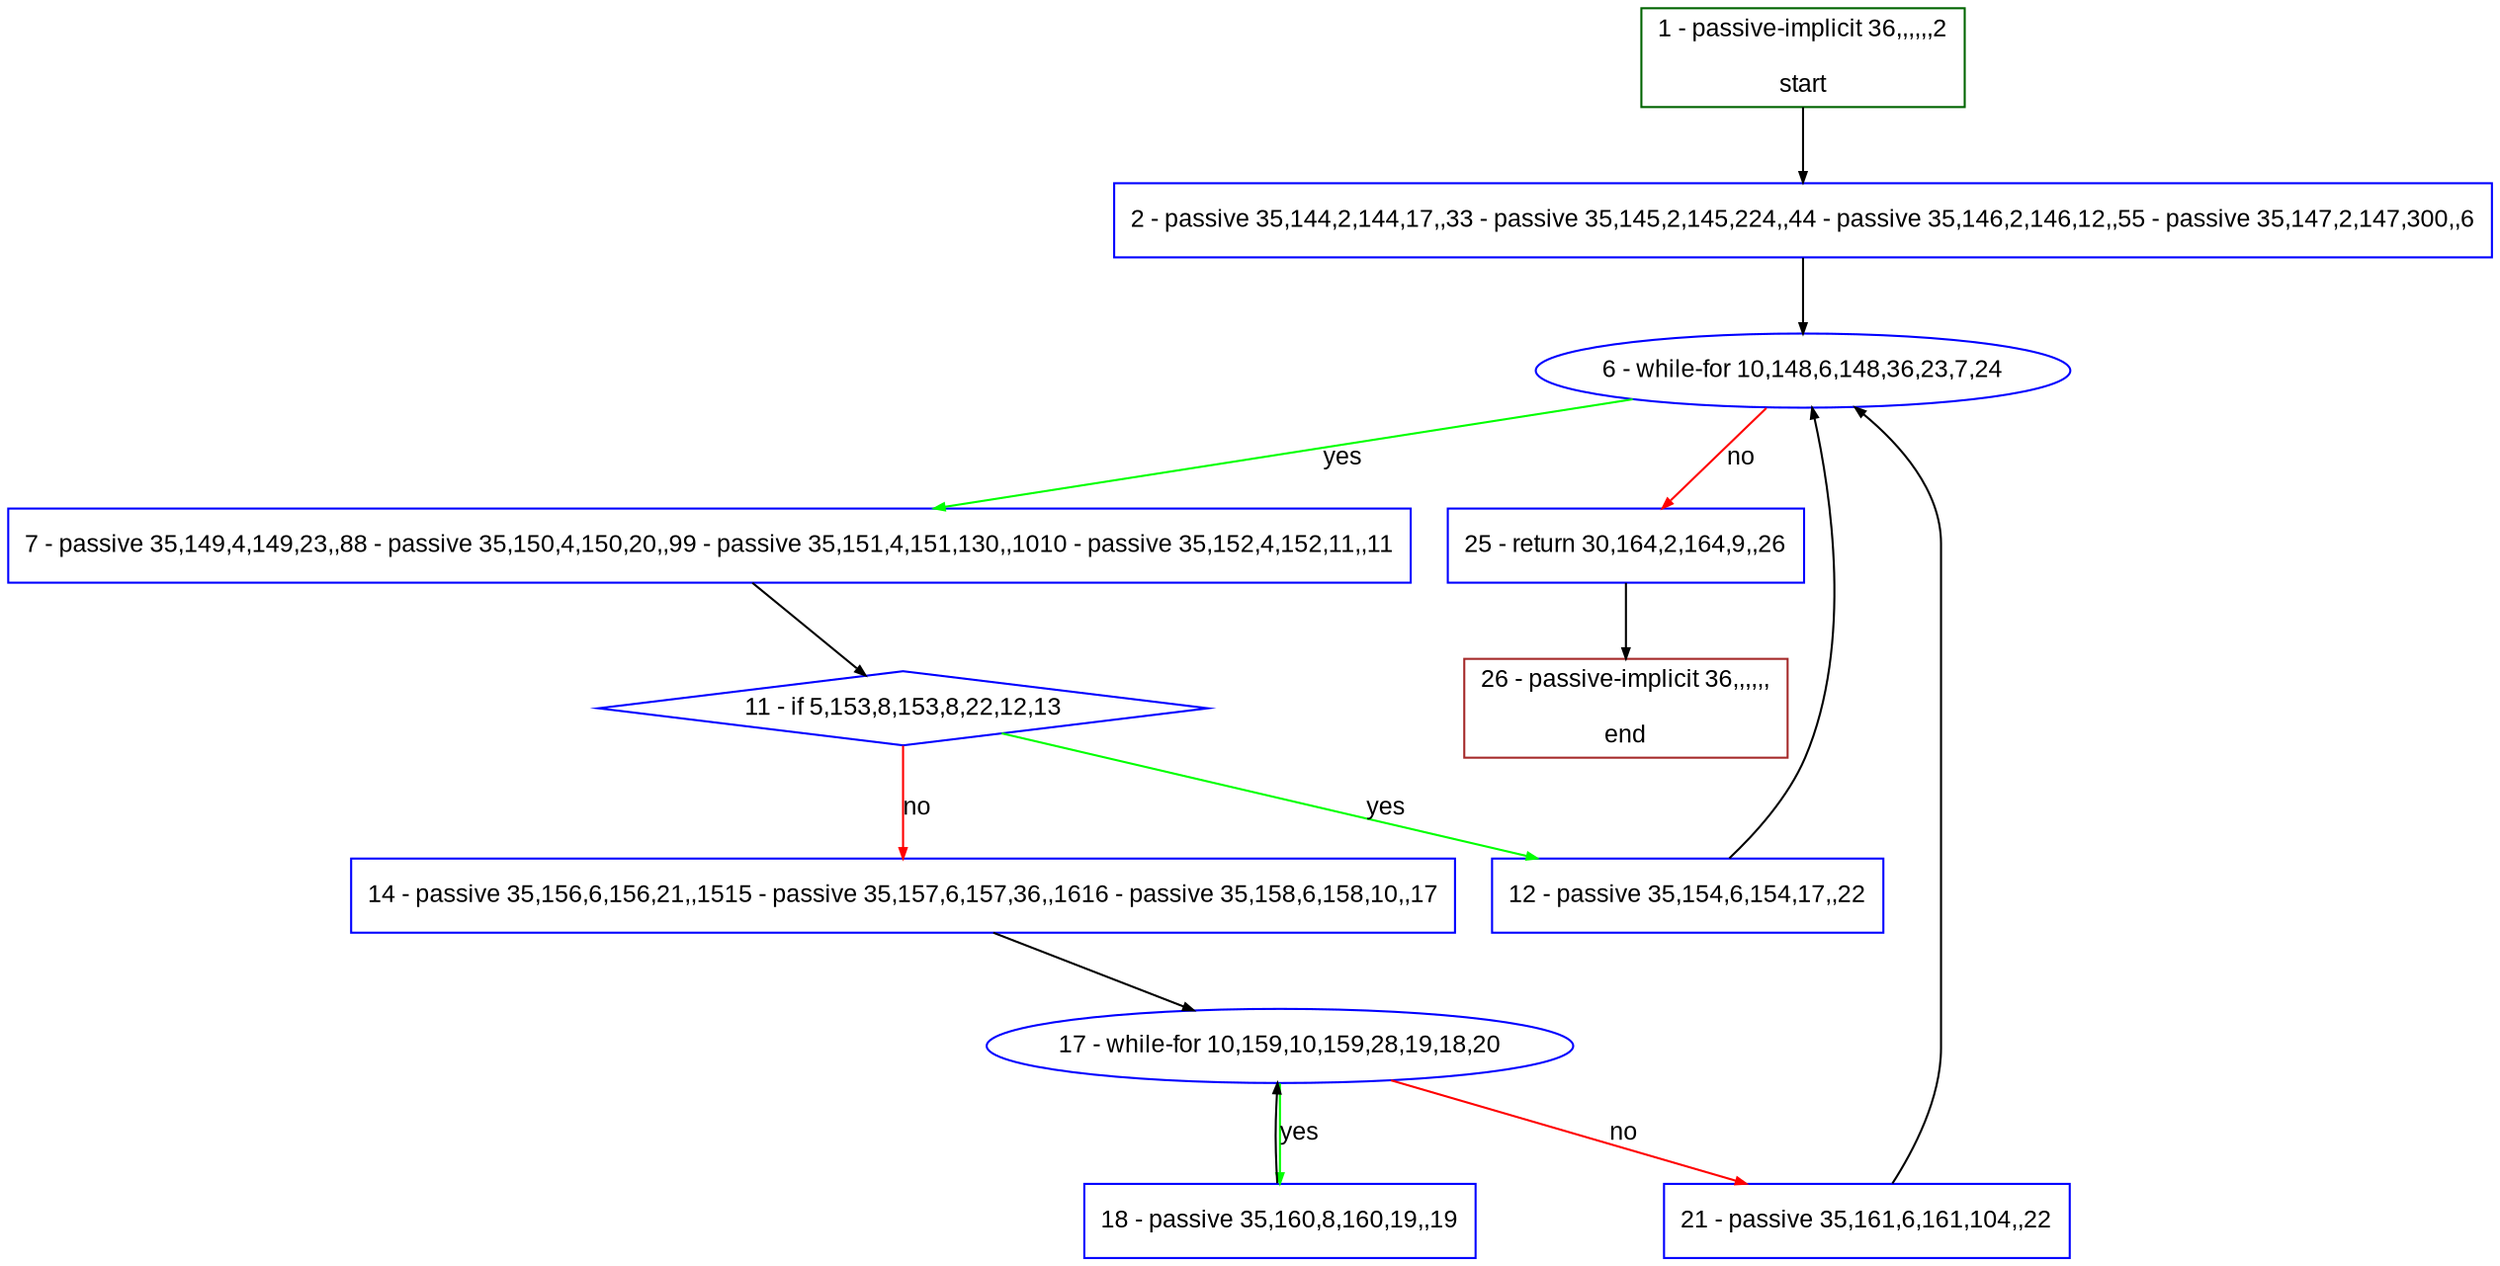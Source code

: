 digraph "" {
  graph [pack="true", label="", fontsize="12", packmode="clust", fontname="Arial", fillcolor="#FFFFCC", bgcolor="white", style="rounded,filled", compound="true"];
  node [node_initialized="no", label="", color="grey", fontsize="12", fillcolor="white", fontname="Arial", style="filled", shape="rectangle", compound="true", fixedsize="false"];
  edge [fontcolor="black", arrowhead="normal", arrowtail="none", arrowsize="0.5", ltail="", label="", color="black", fontsize="12", lhead="", fontname="Arial", dir="forward", compound="true"];
  __N1 [label="2 - passive 35,144,2,144,17,,33 - passive 35,145,2,145,224,,44 - passive 35,146,2,146,12,,55 - passive 35,147,2,147,300,,6", color="#0000ff", fillcolor="#ffffff", style="filled", shape="box"];
  __N2 [label="1 - passive-implicit 36,,,,,,2\n\nstart", color="#006400", fillcolor="#ffffff", style="filled", shape="box"];
  __N3 [label="6 - while-for 10,148,6,148,36,23,7,24", color="#0000ff", fillcolor="#ffffff", style="filled", shape="oval"];
  __N4 [label="7 - passive 35,149,4,149,23,,88 - passive 35,150,4,150,20,,99 - passive 35,151,4,151,130,,1010 - passive 35,152,4,152,11,,11", color="#0000ff", fillcolor="#ffffff", style="filled", shape="box"];
  __N5 [label="25 - return 30,164,2,164,9,,26", color="#0000ff", fillcolor="#ffffff", style="filled", shape="box"];
  __N6 [label="11 - if 5,153,8,153,8,22,12,13", color="#0000ff", fillcolor="#ffffff", style="filled", shape="diamond"];
  __N7 [label="12 - passive 35,154,6,154,17,,22", color="#0000ff", fillcolor="#ffffff", style="filled", shape="box"];
  __N8 [label="14 - passive 35,156,6,156,21,,1515 - passive 35,157,6,157,36,,1616 - passive 35,158,6,158,10,,17", color="#0000ff", fillcolor="#ffffff", style="filled", shape="box"];
  __N9 [label="17 - while-for 10,159,10,159,28,19,18,20", color="#0000ff", fillcolor="#ffffff", style="filled", shape="oval"];
  __N10 [label="18 - passive 35,160,8,160,19,,19", color="#0000ff", fillcolor="#ffffff", style="filled", shape="box"];
  __N11 [label="21 - passive 35,161,6,161,104,,22", color="#0000ff", fillcolor="#ffffff", style="filled", shape="box"];
  __N12 [label="26 - passive-implicit 36,,,,,,\n\nend", color="#a52a2a", fillcolor="#ffffff", style="filled", shape="box"];
  __N2 -> __N1 [arrowhead="normal", arrowtail="none", color="#000000", label="", dir="forward"];
  __N1 -> __N3 [arrowhead="normal", arrowtail="none", color="#000000", label="", dir="forward"];
  __N3 -> __N4 [arrowhead="normal", arrowtail="none", color="#00ff00", label="yes", dir="forward"];
  __N3 -> __N5 [arrowhead="normal", arrowtail="none", color="#ff0000", label="no", dir="forward"];
  __N4 -> __N6 [arrowhead="normal", arrowtail="none", color="#000000", label="", dir="forward"];
  __N6 -> __N7 [arrowhead="normal", arrowtail="none", color="#00ff00", label="yes", dir="forward"];
  __N6 -> __N8 [arrowhead="normal", arrowtail="none", color="#ff0000", label="no", dir="forward"];
  __N7 -> __N3 [arrowhead="normal", arrowtail="none", color="#000000", label="", dir="forward"];
  __N8 -> __N9 [arrowhead="normal", arrowtail="none", color="#000000", label="", dir="forward"];
  __N9 -> __N10 [arrowhead="normal", arrowtail="none", color="#00ff00", label="yes", dir="forward"];
  __N10 -> __N9 [arrowhead="normal", arrowtail="none", color="#000000", label="", dir="forward"];
  __N9 -> __N11 [arrowhead="normal", arrowtail="none", color="#ff0000", label="no", dir="forward"];
  __N11 -> __N3 [arrowhead="normal", arrowtail="none", color="#000000", label="", dir="forward"];
  __N5 -> __N12 [arrowhead="normal", arrowtail="none", color="#000000", label="", dir="forward"];
}
